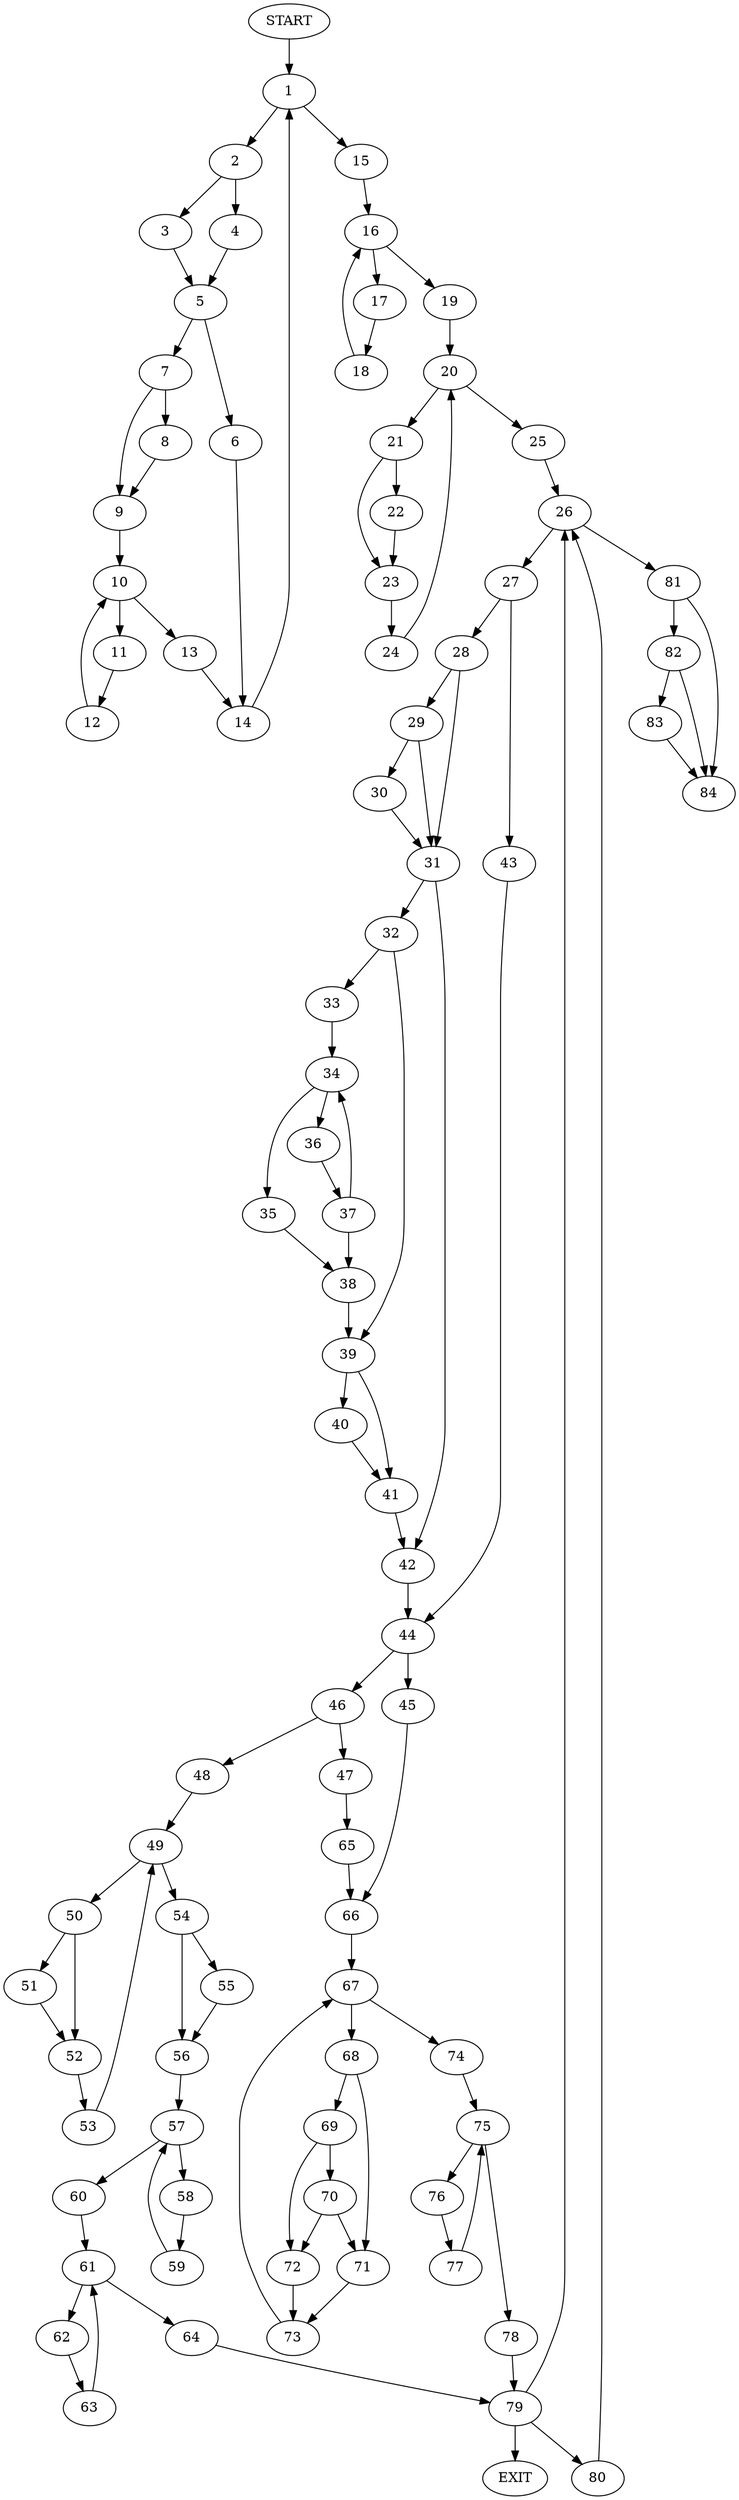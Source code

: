 digraph { 
0 [label="START"];
1;
2;
3;
4;
5;
6;
7;
8;
9;
10;
11;
12;
13;
14;
15;
16;
17;
18;
19;
20;
21;
22;
23;
24;
25;
26;
27;
28;
29;
30;
31;
32;
33;
34;
35;
36;
37;
38;
39;
40;
41;
42;
43;
44;
45;
46;
47;
48;
49;
50;
51;
52;
53;
54;
55;
56;
57;
58;
59;
60;
61;
62;
63;
64;
65;
66;
67;
68;
69;
70;
71;
72;
73;
74;
75;
76;
77;
78;
79;
80;
81;
82;
83;
84;
85[label="EXIT"];
0 -> 1;
1 -> 2;
1 -> 15;
2 -> 3;
2 -> 4;
3 -> 5;
4 -> 5;
5 -> 6;
5 -> 7;
6 -> 14;
7 -> 8;
7 -> 9;
8 -> 9;
9 -> 10;
10 -> 11;
10 -> 13;
11 -> 12;
12 -> 10;
13 -> 14;
14 -> 1;
15 -> 16;
16 -> 17;
16 -> 19;
17 -> 18;
18 -> 16;
19 -> 20;
20 -> 21;
20 -> 25;
21 -> 22;
21 -> 23;
22 -> 23;
23 -> 24;
24 -> 20;
25 -> 26;
26 -> 27;
26 -> 81;
27 -> 28;
27 -> 43;
28 -> 29;
28 -> 31;
29 -> 30;
29 -> 31;
30 -> 31;
31 -> 42;
31 -> 32;
32 -> 33;
32 -> 39;
33 -> 34;
34 -> 36;
34 -> 35;
35 -> 38;
36 -> 37;
37 -> 34;
37 -> 38;
38 -> 39;
39 -> 40;
39 -> 41;
40 -> 41;
41 -> 42;
42 -> 44;
43 -> 44;
44 -> 45;
44 -> 46;
45 -> 66;
46 -> 47;
46 -> 48;
47 -> 65;
48 -> 49;
49 -> 50;
49 -> 54;
50 -> 51;
50 -> 52;
51 -> 52;
52 -> 53;
53 -> 49;
54 -> 55;
54 -> 56;
55 -> 56;
56 -> 57;
57 -> 58;
57 -> 60;
58 -> 59;
59 -> 57;
60 -> 61;
61 -> 62;
61 -> 64;
62 -> 63;
63 -> 61;
64 -> 79;
65 -> 66;
66 -> 67;
67 -> 68;
67 -> 74;
68 -> 71;
68 -> 69;
69 -> 70;
69 -> 72;
70 -> 71;
70 -> 72;
71 -> 73;
72 -> 73;
73 -> 67;
74 -> 75;
75 -> 76;
75 -> 78;
76 -> 77;
77 -> 75;
78 -> 79;
79 -> 85;
79 -> 80;
79:s2 -> 26;
80 -> 26;
81 -> 82;
81 -> 84;
82 -> 83;
82 -> 84;
83 -> 84;
}